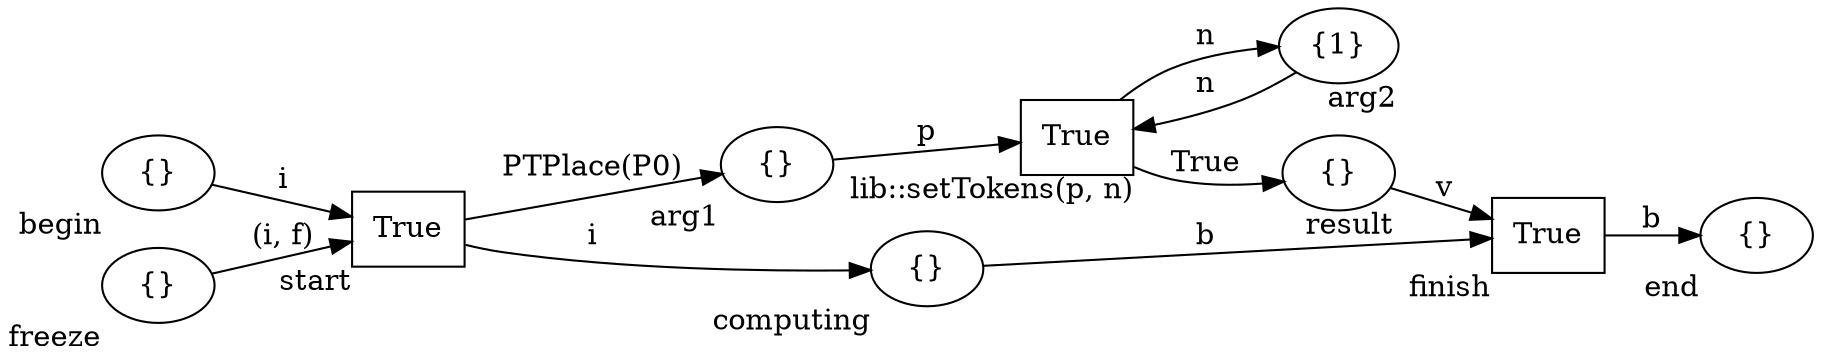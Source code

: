 // setTokensExample
digraph {
  rankdir="LR";
	node [shape=ellipse]
	begin [label="{}" xlabel=begin]
	freeze [label="{}" xlabel=freeze]
	end [label="{}" xlabel=end]
	arg1 [label="{}" xlabel=arg1]
	arg2 [label="{1}" xlabel=arg2]
	computing [label="{}" xlabel=computing]
	result [label="{}" xlabel=result]
	node [shape=rect]
	"lib..setTokens(p, n)" [label=True xlabel="lib::setTokens(p, n)"]
	arg1 -> "lib..setTokens(p, n)" [label=p]
	arg2 -> "lib..setTokens(p, n)" [label=n]
	"lib..setTokens(p, n)" -> arg2 [label=n]
	"lib..setTokens(p, n)" -> result [label=True]
	start [label=True xlabel=start]
	begin -> start [label=i]
	freeze -> start [label="(i, f)"]
	start -> computing [label=i]
	start -> arg1 [label="PTPlace(P0)"]
	finish [label=True xlabel=finish]
	computing -> finish [label=b]
	result -> finish [label=v]
	finish -> end [label=b]
}

